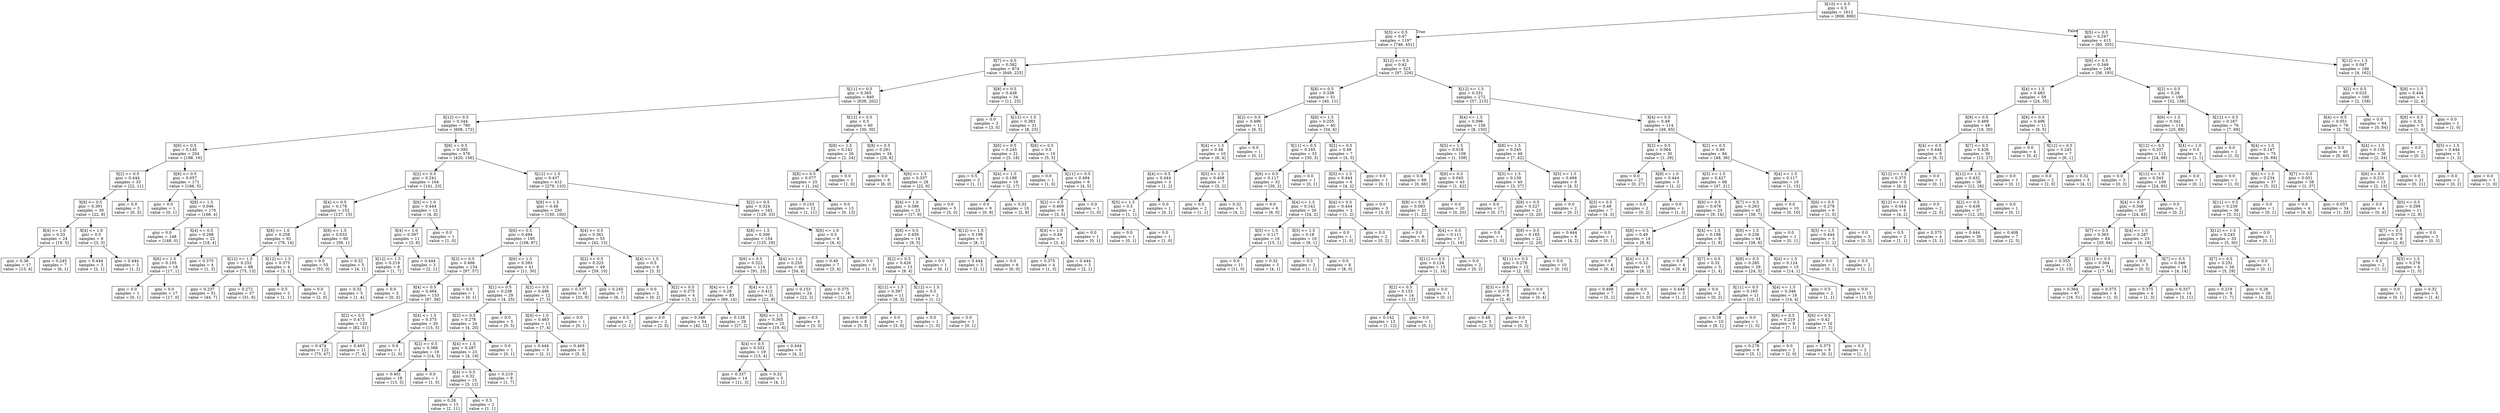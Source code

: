 digraph Tree {
node [shape=box] ;
0 [label="X[10] <= 0.5\ngini = 0.5\nsamples = 1612\nvalue = [806, 806]"] ;
1 [label="X[5] <= 0.5\ngini = 0.47\nsamples = 1197\nvalue = [746, 451]"] ;
0 -> 1 [labeldistance=2.5, labelangle=45, headlabel="True"] ;
2 [label="X[7] <= 0.5\ngini = 0.382\nsamples = 874\nvalue = [649, 225]"] ;
1 -> 2 ;
3 [label="X[11] <= 0.5\ngini = 0.365\nsamples = 840\nvalue = [638, 202]"] ;
2 -> 3 ;
4 [label="X[12] <= 0.5\ngini = 0.344\nsamples = 780\nvalue = [608, 172]"] ;
3 -> 4 ;
5 [label="X[6] <= 0.5\ngini = 0.145\nsamples = 204\nvalue = [188, 16]"] ;
4 -> 5 ;
6 [label="X[2] <= 0.5\ngini = 0.444\nsamples = 33\nvalue = [22, 11]"] ;
5 -> 6 ;
7 [label="X[8] <= 0.5\ngini = 0.391\nsamples = 30\nvalue = [22, 8]"] ;
6 -> 7 ;
8 [label="X[4] <= 1.0\ngini = 0.33\nsamples = 24\nvalue = [19, 5]"] ;
7 -> 8 ;
9 [label="gini = 0.36\nsamples = 17\nvalue = [13, 4]"] ;
8 -> 9 ;
10 [label="gini = 0.245\nsamples = 7\nvalue = [6, 1]"] ;
8 -> 10 ;
11 [label="X[4] <= 1.0\ngini = 0.5\nsamples = 6\nvalue = [3, 3]"] ;
7 -> 11 ;
12 [label="gini = 0.444\nsamples = 3\nvalue = [2, 1]"] ;
11 -> 12 ;
13 [label="gini = 0.444\nsamples = 3\nvalue = [1, 2]"] ;
11 -> 13 ;
14 [label="gini = 0.0\nsamples = 3\nvalue = [0, 3]"] ;
6 -> 14 ;
15 [label="X[8] <= 0.5\ngini = 0.057\nsamples = 171\nvalue = [166, 5]"] ;
5 -> 15 ;
16 [label="gini = 0.0\nsamples = 1\nvalue = [0, 1]"] ;
15 -> 16 ;
17 [label="X[8] <= 1.5\ngini = 0.046\nsamples = 170\nvalue = [166, 4]"] ;
15 -> 17 ;
18 [label="gini = 0.0\nsamples = 148\nvalue = [148, 0]"] ;
17 -> 18 ;
19 [label="X[4] <= 0.5\ngini = 0.298\nsamples = 22\nvalue = [18, 4]"] ;
17 -> 19 ;
20 [label="X[6] <= 1.5\ngini = 0.105\nsamples = 18\nvalue = [17, 1]"] ;
19 -> 20 ;
21 [label="gini = 0.0\nsamples = 1\nvalue = [0, 1]"] ;
20 -> 21 ;
22 [label="gini = 0.0\nsamples = 17\nvalue = [17, 0]"] ;
20 -> 22 ;
23 [label="gini = 0.375\nsamples = 4\nvalue = [1, 3]"] ;
19 -> 23 ;
24 [label="X[8] <= 0.5\ngini = 0.395\nsamples = 576\nvalue = [420, 156]"] ;
4 -> 24 ;
25 [label="X[2] <= 0.5\ngini = 0.241\nsamples = 164\nvalue = [141, 23]"] ;
24 -> 25 ;
26 [label="X[4] <= 0.5\ngini = 0.178\nsamples = 152\nvalue = [137, 15]"] ;
25 -> 26 ;
27 [label="X[6] <= 1.0\ngini = 0.258\nsamples = 92\nvalue = [78, 14]"] ;
26 -> 27 ;
28 [label="X[12] <= 1.5\ngini = 0.252\nsamples = 88\nvalue = [75, 13]"] ;
27 -> 28 ;
29 [label="gini = 0.237\nsamples = 51\nvalue = [44, 7]"] ;
28 -> 29 ;
30 [label="gini = 0.272\nsamples = 37\nvalue = [31, 6]"] ;
28 -> 30 ;
31 [label="X[12] <= 1.5\ngini = 0.375\nsamples = 4\nvalue = [3, 1]"] ;
27 -> 31 ;
32 [label="gini = 0.5\nsamples = 2\nvalue = [1, 1]"] ;
31 -> 32 ;
33 [label="gini = 0.0\nsamples = 2\nvalue = [2, 0]"] ;
31 -> 33 ;
34 [label="X[6] <= 1.5\ngini = 0.033\nsamples = 60\nvalue = [59, 1]"] ;
26 -> 34 ;
35 [label="gini = 0.0\nsamples = 55\nvalue = [55, 0]"] ;
34 -> 35 ;
36 [label="gini = 0.32\nsamples = 5\nvalue = [4, 1]"] ;
34 -> 36 ;
37 [label="X[6] <= 1.0\ngini = 0.444\nsamples = 12\nvalue = [4, 8]"] ;
25 -> 37 ;
38 [label="X[4] <= 1.0\ngini = 0.397\nsamples = 11\nvalue = [3, 8]"] ;
37 -> 38 ;
39 [label="X[12] <= 1.5\ngini = 0.219\nsamples = 8\nvalue = [1, 7]"] ;
38 -> 39 ;
40 [label="gini = 0.32\nsamples = 5\nvalue = [1, 4]"] ;
39 -> 40 ;
41 [label="gini = 0.0\nsamples = 3\nvalue = [0, 3]"] ;
39 -> 41 ;
42 [label="gini = 0.444\nsamples = 3\nvalue = [2, 1]"] ;
38 -> 42 ;
43 [label="gini = 0.0\nsamples = 1\nvalue = [1, 0]"] ;
37 -> 43 ;
44 [label="X[12] <= 1.5\ngini = 0.437\nsamples = 412\nvalue = [279, 133]"] ;
24 -> 44 ;
45 [label="X[8] <= 1.5\ngini = 0.48\nsamples = 250\nvalue = [150, 100]"] ;
44 -> 45 ;
46 [label="X[6] <= 0.5\ngini = 0.494\nsamples = 195\nvalue = [108, 87]"] ;
45 -> 46 ;
47 [label="X[3] <= 0.5\ngini = 0.466\nsamples = 154\nvalue = [97, 57]"] ;
46 -> 47 ;
48 [label="X[4] <= 0.5\ngini = 0.464\nsamples = 153\nvalue = [97, 56]"] ;
47 -> 48 ;
49 [label="X[2] <= 0.5\ngini = 0.473\nsamples = 133\nvalue = [82, 51]"] ;
48 -> 49 ;
50 [label="gini = 0.474\nsamples = 122\nvalue = [75, 47]"] ;
49 -> 50 ;
51 [label="gini = 0.463\nsamples = 11\nvalue = [7, 4]"] ;
49 -> 51 ;
52 [label="X[4] <= 1.5\ngini = 0.375\nsamples = 20\nvalue = [15, 5]"] ;
48 -> 52 ;
53 [label="gini = 0.0\nsamples = 1\nvalue = [1, 0]"] ;
52 -> 53 ;
54 [label="X[2] <= 0.5\ngini = 0.388\nsamples = 19\nvalue = [14, 5]"] ;
52 -> 54 ;
55 [label="gini = 0.401\nsamples = 18\nvalue = [13, 5]"] ;
54 -> 55 ;
56 [label="gini = 0.0\nsamples = 1\nvalue = [1, 0]"] ;
54 -> 56 ;
57 [label="gini = 0.0\nsamples = 1\nvalue = [0, 1]"] ;
47 -> 57 ;
58 [label="X[6] <= 1.5\ngini = 0.393\nsamples = 41\nvalue = [11, 30]"] ;
46 -> 58 ;
59 [label="X[1] <= 0.5\ngini = 0.238\nsamples = 29\nvalue = [4, 25]"] ;
58 -> 59 ;
60 [label="X[2] <= 0.5\ngini = 0.278\nsamples = 24\nvalue = [4, 20]"] ;
59 -> 60 ;
61 [label="X[4] <= 1.5\ngini = 0.287\nsamples = 23\nvalue = [4, 19]"] ;
60 -> 61 ;
62 [label="X[4] <= 0.5\ngini = 0.32\nsamples = 15\nvalue = [3, 12]"] ;
61 -> 62 ;
63 [label="gini = 0.26\nsamples = 13\nvalue = [2, 11]"] ;
62 -> 63 ;
64 [label="gini = 0.5\nsamples = 2\nvalue = [1, 1]"] ;
62 -> 64 ;
65 [label="gini = 0.219\nsamples = 8\nvalue = [1, 7]"] ;
61 -> 65 ;
66 [label="gini = 0.0\nsamples = 1\nvalue = [0, 1]"] ;
60 -> 66 ;
67 [label="gini = 0.0\nsamples = 5\nvalue = [0, 5]"] ;
59 -> 67 ;
68 [label="X[2] <= 0.5\ngini = 0.486\nsamples = 12\nvalue = [7, 5]"] ;
58 -> 68 ;
69 [label="X[4] <= 1.0\ngini = 0.463\nsamples = 11\nvalue = [7, 4]"] ;
68 -> 69 ;
70 [label="gini = 0.444\nsamples = 3\nvalue = [2, 1]"] ;
69 -> 70 ;
71 [label="gini = 0.469\nsamples = 8\nvalue = [5, 3]"] ;
69 -> 71 ;
72 [label="gini = 0.0\nsamples = 1\nvalue = [0, 1]"] ;
68 -> 72 ;
73 [label="X[4] <= 0.5\ngini = 0.361\nsamples = 55\nvalue = [42, 13]"] ;
45 -> 73 ;
74 [label="X[2] <= 0.5\ngini = 0.325\nsamples = 49\nvalue = [39, 10]"] ;
73 -> 74 ;
75 [label="gini = 0.337\nsamples = 42\nvalue = [33, 9]"] ;
74 -> 75 ;
76 [label="gini = 0.245\nsamples = 7\nvalue = [6, 1]"] ;
74 -> 76 ;
77 [label="X[4] <= 1.5\ngini = 0.5\nsamples = 6\nvalue = [3, 3]"] ;
73 -> 77 ;
78 [label="gini = 0.0\nsamples = 2\nvalue = [0, 2]"] ;
77 -> 78 ;
79 [label="X[2] <= 0.5\ngini = 0.375\nsamples = 4\nvalue = [3, 1]"] ;
77 -> 79 ;
80 [label="gini = 0.5\nsamples = 2\nvalue = [1, 1]"] ;
79 -> 80 ;
81 [label="gini = 0.0\nsamples = 2\nvalue = [2, 0]"] ;
79 -> 81 ;
82 [label="X[2] <= 0.5\ngini = 0.324\nsamples = 162\nvalue = [129, 33]"] ;
44 -> 82 ;
83 [label="X[8] <= 1.5\ngini = 0.306\nsamples = 154\nvalue = [125, 29]"] ;
82 -> 83 ;
84 [label="X[6] <= 0.5\ngini = 0.322\nsamples = 114\nvalue = [91, 23]"] ;
83 -> 84 ;
85 [label="X[4] <= 1.0\ngini = 0.28\nsamples = 83\nvalue = [69, 14]"] ;
84 -> 85 ;
86 [label="gini = 0.346\nsamples = 54\nvalue = [42, 12]"] ;
85 -> 86 ;
87 [label="gini = 0.128\nsamples = 29\nvalue = [27, 2]"] ;
85 -> 87 ;
88 [label="X[4] <= 1.5\ngini = 0.412\nsamples = 31\nvalue = [22, 9]"] ;
84 -> 88 ;
89 [label="X[6] <= 1.5\ngini = 0.365\nsamples = 25\nvalue = [19, 6]"] ;
88 -> 89 ;
90 [label="X[4] <= 0.5\ngini = 0.332\nsamples = 19\nvalue = [15, 4]"] ;
89 -> 90 ;
91 [label="gini = 0.337\nsamples = 14\nvalue = [11, 3]"] ;
90 -> 91 ;
92 [label="gini = 0.32\nsamples = 5\nvalue = [4, 1]"] ;
90 -> 92 ;
93 [label="gini = 0.444\nsamples = 6\nvalue = [4, 2]"] ;
89 -> 93 ;
94 [label="gini = 0.5\nsamples = 6\nvalue = [3, 3]"] ;
88 -> 94 ;
95 [label="X[4] <= 1.0\ngini = 0.255\nsamples = 40\nvalue = [34, 6]"] ;
83 -> 95 ;
96 [label="gini = 0.153\nsamples = 24\nvalue = [22, 2]"] ;
95 -> 96 ;
97 [label="gini = 0.375\nsamples = 16\nvalue = [12, 4]"] ;
95 -> 97 ;
98 [label="X[6] <= 1.0\ngini = 0.5\nsamples = 8\nvalue = [4, 4]"] ;
82 -> 98 ;
99 [label="gini = 0.49\nsamples = 7\nvalue = [3, 4]"] ;
98 -> 99 ;
100 [label="gini = 0.0\nsamples = 1\nvalue = [1, 0]"] ;
98 -> 100 ;
101 [label="X[12] <= 0.5\ngini = 0.5\nsamples = 60\nvalue = [30, 30]"] ;
3 -> 101 ;
102 [label="X[8] <= 1.5\ngini = 0.142\nsamples = 26\nvalue = [2, 24]"] ;
101 -> 102 ;
103 [label="X[8] <= 0.5\ngini = 0.077\nsamples = 25\nvalue = [1, 24]"] ;
102 -> 103 ;
104 [label="gini = 0.153\nsamples = 12\nvalue = [1, 11]"] ;
103 -> 104 ;
105 [label="gini = 0.0\nsamples = 13\nvalue = [0, 13]"] ;
103 -> 105 ;
106 [label="gini = 0.0\nsamples = 1\nvalue = [1, 0]"] ;
102 -> 106 ;
107 [label="X[8] <= 0.5\ngini = 0.291\nsamples = 34\nvalue = [28, 6]"] ;
101 -> 107 ;
108 [label="gini = 0.0\nsamples = 6\nvalue = [6, 0]"] ;
107 -> 108 ;
109 [label="X[6] <= 1.5\ngini = 0.337\nsamples = 28\nvalue = [22, 6]"] ;
107 -> 109 ;
110 [label="X[4] <= 1.0\ngini = 0.386\nsamples = 23\nvalue = [17, 6]"] ;
109 -> 110 ;
111 [label="X[6] <= 0.5\ngini = 0.459\nsamples = 14\nvalue = [9, 5]"] ;
110 -> 111 ;
112 [label="X[2] <= 0.5\ngini = 0.426\nsamples = 13\nvalue = [9, 4]"] ;
111 -> 112 ;
113 [label="X[12] <= 1.5\ngini = 0.397\nsamples = 11\nvalue = [8, 3]"] ;
112 -> 113 ;
114 [label="gini = 0.469\nsamples = 8\nvalue = [5, 3]"] ;
113 -> 114 ;
115 [label="gini = 0.0\nsamples = 3\nvalue = [3, 0]"] ;
113 -> 115 ;
116 [label="X[12] <= 1.5\ngini = 0.5\nsamples = 2\nvalue = [1, 1]"] ;
112 -> 116 ;
117 [label="gini = 0.0\nsamples = 1\nvalue = [1, 0]"] ;
116 -> 117 ;
118 [label="gini = 0.0\nsamples = 1\nvalue = [0, 1]"] ;
116 -> 118 ;
119 [label="gini = 0.0\nsamples = 1\nvalue = [0, 1]"] ;
111 -> 119 ;
120 [label="X[12] <= 1.5\ngini = 0.198\nsamples = 9\nvalue = [8, 1]"] ;
110 -> 120 ;
121 [label="gini = 0.444\nsamples = 3\nvalue = [2, 1]"] ;
120 -> 121 ;
122 [label="gini = 0.0\nsamples = 6\nvalue = [6, 0]"] ;
120 -> 122 ;
123 [label="gini = 0.0\nsamples = 5\nvalue = [5, 0]"] ;
109 -> 123 ;
124 [label="X[8] <= 0.5\ngini = 0.438\nsamples = 34\nvalue = [11, 23]"] ;
2 -> 124 ;
125 [label="gini = 0.0\nsamples = 3\nvalue = [3, 0]"] ;
124 -> 125 ;
126 [label="X[12] <= 1.5\ngini = 0.383\nsamples = 31\nvalue = [8, 23]"] ;
124 -> 126 ;
127 [label="X[6] <= 0.5\ngini = 0.245\nsamples = 21\nvalue = [3, 18]"] ;
126 -> 127 ;
128 [label="gini = 0.5\nsamples = 2\nvalue = [1, 1]"] ;
127 -> 128 ;
129 [label="X[4] <= 1.5\ngini = 0.188\nsamples = 19\nvalue = [2, 17]"] ;
127 -> 129 ;
130 [label="gini = 0.0\nsamples = 9\nvalue = [0, 9]"] ;
129 -> 130 ;
131 [label="gini = 0.32\nsamples = 10\nvalue = [2, 8]"] ;
129 -> 131 ;
132 [label="X[6] <= 0.5\ngini = 0.5\nsamples = 10\nvalue = [5, 5]"] ;
126 -> 132 ;
133 [label="gini = 0.0\nsamples = 1\nvalue = [1, 0]"] ;
132 -> 133 ;
134 [label="X[11] <= 0.5\ngini = 0.494\nsamples = 9\nvalue = [4, 5]"] ;
132 -> 134 ;
135 [label="X[2] <= 0.5\ngini = 0.469\nsamples = 8\nvalue = [3, 5]"] ;
134 -> 135 ;
136 [label="X[4] <= 1.0\ngini = 0.49\nsamples = 7\nvalue = [3, 4]"] ;
135 -> 136 ;
137 [label="gini = 0.375\nsamples = 4\nvalue = [1, 3]"] ;
136 -> 137 ;
138 [label="gini = 0.444\nsamples = 3\nvalue = [2, 1]"] ;
136 -> 138 ;
139 [label="gini = 0.0\nsamples = 1\nvalue = [0, 1]"] ;
135 -> 139 ;
140 [label="gini = 0.0\nsamples = 1\nvalue = [1, 0]"] ;
134 -> 140 ;
141 [label="X[12] <= 0.5\ngini = 0.42\nsamples = 323\nvalue = [97, 226]"] ;
1 -> 141 ;
142 [label="X[8] <= 0.5\ngini = 0.338\nsamples = 51\nvalue = [40, 11]"] ;
141 -> 142 ;
143 [label="X[2] <= 0.5\ngini = 0.496\nsamples = 11\nvalue = [6, 5]"] ;
142 -> 143 ;
144 [label="X[4] <= 1.5\ngini = 0.48\nsamples = 10\nvalue = [6, 4]"] ;
143 -> 144 ;
145 [label="X[4] <= 0.5\ngini = 0.444\nsamples = 3\nvalue = [1, 2]"] ;
144 -> 145 ;
146 [label="X[5] <= 1.5\ngini = 0.5\nsamples = 2\nvalue = [1, 1]"] ;
145 -> 146 ;
147 [label="gini = 0.0\nsamples = 1\nvalue = [0, 1]"] ;
146 -> 147 ;
148 [label="gini = 0.0\nsamples = 1\nvalue = [1, 0]"] ;
146 -> 148 ;
149 [label="gini = 0.0\nsamples = 1\nvalue = [0, 1]"] ;
145 -> 149 ;
150 [label="X[5] <= 1.5\ngini = 0.408\nsamples = 7\nvalue = [5, 2]"] ;
144 -> 150 ;
151 [label="gini = 0.5\nsamples = 2\nvalue = [1, 1]"] ;
150 -> 151 ;
152 [label="gini = 0.32\nsamples = 5\nvalue = [4, 1]"] ;
150 -> 152 ;
153 [label="gini = 0.0\nsamples = 1\nvalue = [0, 1]"] ;
143 -> 153 ;
154 [label="X[8] <= 1.5\ngini = 0.255\nsamples = 40\nvalue = [34, 6]"] ;
142 -> 154 ;
155 [label="X[11] <= 0.5\ngini = 0.165\nsamples = 33\nvalue = [30, 3]"] ;
154 -> 155 ;
156 [label="X[6] <= 0.5\ngini = 0.117\nsamples = 32\nvalue = [30, 2]"] ;
155 -> 156 ;
157 [label="gini = 0.0\nsamples = 6\nvalue = [6, 0]"] ;
156 -> 157 ;
158 [label="X[4] <= 1.5\ngini = 0.142\nsamples = 26\nvalue = [24, 2]"] ;
156 -> 158 ;
159 [label="X[5] <= 1.5\ngini = 0.117\nsamples = 16\nvalue = [15, 1]"] ;
158 -> 159 ;
160 [label="gini = 0.0\nsamples = 11\nvalue = [11, 0]"] ;
159 -> 160 ;
161 [label="gini = 0.32\nsamples = 5\nvalue = [4, 1]"] ;
159 -> 161 ;
162 [label="X[5] <= 1.5\ngini = 0.18\nsamples = 10\nvalue = [9, 1]"] ;
158 -> 162 ;
163 [label="gini = 0.5\nsamples = 2\nvalue = [1, 1]"] ;
162 -> 163 ;
164 [label="gini = 0.0\nsamples = 8\nvalue = [8, 0]"] ;
162 -> 164 ;
165 [label="gini = 0.0\nsamples = 1\nvalue = [0, 1]"] ;
155 -> 165 ;
166 [label="X[2] <= 0.5\ngini = 0.49\nsamples = 7\nvalue = [4, 3]"] ;
154 -> 166 ;
167 [label="X[5] <= 1.5\ngini = 0.444\nsamples = 6\nvalue = [4, 2]"] ;
166 -> 167 ;
168 [label="X[4] <= 0.5\ngini = 0.444\nsamples = 3\nvalue = [1, 2]"] ;
167 -> 168 ;
169 [label="gini = 0.0\nsamples = 1\nvalue = [1, 0]"] ;
168 -> 169 ;
170 [label="gini = 0.0\nsamples = 2\nvalue = [0, 2]"] ;
168 -> 170 ;
171 [label="gini = 0.0\nsamples = 3\nvalue = [3, 0]"] ;
167 -> 171 ;
172 [label="gini = 0.0\nsamples = 1\nvalue = [0, 1]"] ;
166 -> 172 ;
173 [label="X[12] <= 1.5\ngini = 0.331\nsamples = 272\nvalue = [57, 215]"] ;
141 -> 173 ;
174 [label="X[4] <= 1.5\ngini = 0.096\nsamples = 158\nvalue = [8, 150]"] ;
173 -> 174 ;
175 [label="X[5] <= 1.5\ngini = 0.018\nsamples = 109\nvalue = [1, 108]"] ;
174 -> 175 ;
176 [label="gini = 0.0\nsamples = 66\nvalue = [0, 66]"] ;
175 -> 176 ;
177 [label="X[6] <= 0.5\ngini = 0.045\nsamples = 43\nvalue = [1, 42]"] ;
175 -> 177 ;
178 [label="X[8] <= 0.5\ngini = 0.083\nsamples = 23\nvalue = [1, 22]"] ;
177 -> 178 ;
179 [label="gini = 0.0\nsamples = 6\nvalue = [0, 6]"] ;
178 -> 179 ;
180 [label="X[4] <= 0.5\ngini = 0.111\nsamples = 17\nvalue = [1, 16]"] ;
178 -> 180 ;
181 [label="X[11] <= 0.5\ngini = 0.124\nsamples = 15\nvalue = [1, 14]"] ;
180 -> 181 ;
182 [label="X[2] <= 0.5\ngini = 0.133\nsamples = 14\nvalue = [1, 13]"] ;
181 -> 182 ;
183 [label="gini = 0.142\nsamples = 13\nvalue = [1, 12]"] ;
182 -> 183 ;
184 [label="gini = 0.0\nsamples = 1\nvalue = [0, 1]"] ;
182 -> 184 ;
185 [label="gini = 0.0\nsamples = 1\nvalue = [0, 1]"] ;
181 -> 185 ;
186 [label="gini = 0.0\nsamples = 2\nvalue = [0, 2]"] ;
180 -> 186 ;
187 [label="gini = 0.0\nsamples = 20\nvalue = [0, 20]"] ;
177 -> 187 ;
188 [label="X[8] <= 1.5\ngini = 0.245\nsamples = 49\nvalue = [7, 42]"] ;
174 -> 188 ;
189 [label="X[5] <= 1.5\ngini = 0.139\nsamples = 40\nvalue = [3, 37]"] ;
188 -> 189 ;
190 [label="gini = 0.0\nsamples = 17\nvalue = [0, 17]"] ;
189 -> 190 ;
191 [label="X[8] <= 0.5\ngini = 0.227\nsamples = 23\nvalue = [3, 20]"] ;
189 -> 191 ;
192 [label="gini = 0.0\nsamples = 1\nvalue = [1, 0]"] ;
191 -> 192 ;
193 [label="X[6] <= 0.5\ngini = 0.165\nsamples = 22\nvalue = [2, 20]"] ;
191 -> 193 ;
194 [label="X[11] <= 0.5\ngini = 0.278\nsamples = 12\nvalue = [2, 10]"] ;
193 -> 194 ;
195 [label="X[3] <= 0.5\ngini = 0.375\nsamples = 8\nvalue = [2, 6]"] ;
194 -> 195 ;
196 [label="gini = 0.48\nsamples = 5\nvalue = [2, 3]"] ;
195 -> 196 ;
197 [label="gini = 0.0\nsamples = 3\nvalue = [0, 3]"] ;
195 -> 197 ;
198 [label="gini = 0.0\nsamples = 4\nvalue = [0, 4]"] ;
194 -> 198 ;
199 [label="gini = 0.0\nsamples = 10\nvalue = [0, 10]"] ;
193 -> 199 ;
200 [label="X[5] <= 1.5\ngini = 0.494\nsamples = 9\nvalue = [4, 5]"] ;
188 -> 200 ;
201 [label="gini = 0.0\nsamples = 2\nvalue = [0, 2]"] ;
200 -> 201 ;
202 [label="X[3] <= 0.5\ngini = 0.49\nsamples = 7\nvalue = [4, 3]"] ;
200 -> 202 ;
203 [label="gini = 0.444\nsamples = 6\nvalue = [4, 2]"] ;
202 -> 203 ;
204 [label="gini = 0.0\nsamples = 1\nvalue = [0, 1]"] ;
202 -> 204 ;
205 [label="X[4] <= 0.5\ngini = 0.49\nsamples = 114\nvalue = [49, 65]"] ;
173 -> 205 ;
206 [label="X[2] <= 0.5\ngini = 0.064\nsamples = 30\nvalue = [1, 29]"] ;
205 -> 206 ;
207 [label="gini = 0.0\nsamples = 27\nvalue = [0, 27]"] ;
206 -> 207 ;
208 [label="X[8] <= 1.0\ngini = 0.444\nsamples = 3\nvalue = [1, 2]"] ;
206 -> 208 ;
209 [label="gini = 0.0\nsamples = 2\nvalue = [0, 2]"] ;
208 -> 209 ;
210 [label="gini = 0.0\nsamples = 1\nvalue = [1, 0]"] ;
208 -> 210 ;
211 [label="X[2] <= 0.5\ngini = 0.49\nsamples = 84\nvalue = [48, 36]"] ;
205 -> 211 ;
212 [label="X[5] <= 1.5\ngini = 0.427\nsamples = 68\nvalue = [47, 21]"] ;
211 -> 212 ;
213 [label="X[6] <= 0.5\ngini = 0.476\nsamples = 23\nvalue = [9, 14]"] ;
212 -> 213 ;
214 [label="X[8] <= 0.5\ngini = 0.49\nsamples = 14\nvalue = [8, 6]"] ;
213 -> 214 ;
215 [label="gini = 0.0\nsamples = 4\nvalue = [0, 4]"] ;
214 -> 215 ;
216 [label="X[4] <= 1.5\ngini = 0.32\nsamples = 10\nvalue = [8, 2]"] ;
214 -> 216 ;
217 [label="gini = 0.408\nsamples = 7\nvalue = [5, 2]"] ;
216 -> 217 ;
218 [label="gini = 0.0\nsamples = 3\nvalue = [3, 0]"] ;
216 -> 218 ;
219 [label="X[4] <= 1.5\ngini = 0.198\nsamples = 9\nvalue = [1, 8]"] ;
213 -> 219 ;
220 [label="gini = 0.0\nsamples = 4\nvalue = [0, 4]"] ;
219 -> 220 ;
221 [label="X[7] <= 0.5\ngini = 0.32\nsamples = 5\nvalue = [1, 4]"] ;
219 -> 221 ;
222 [label="gini = 0.444\nsamples = 3\nvalue = [1, 2]"] ;
221 -> 222 ;
223 [label="gini = 0.0\nsamples = 2\nvalue = [0, 2]"] ;
221 -> 223 ;
224 [label="X[7] <= 0.5\ngini = 0.263\nsamples = 45\nvalue = [38, 7]"] ;
212 -> 224 ;
225 [label="X[6] <= 1.5\ngini = 0.236\nsamples = 44\nvalue = [38, 6]"] ;
224 -> 225 ;
226 [label="X[8] <= 0.5\ngini = 0.285\nsamples = 29\nvalue = [24, 5]"] ;
225 -> 226 ;
227 [label="X[11] <= 0.5\ngini = 0.165\nsamples = 11\nvalue = [10, 1]"] ;
226 -> 227 ;
228 [label="gini = 0.18\nsamples = 10\nvalue = [9, 1]"] ;
227 -> 228 ;
229 [label="gini = 0.0\nsamples = 1\nvalue = [1, 0]"] ;
227 -> 229 ;
230 [label="X[4] <= 1.5\ngini = 0.346\nsamples = 18\nvalue = [14, 4]"] ;
226 -> 230 ;
231 [label="X[6] <= 0.5\ngini = 0.219\nsamples = 8\nvalue = [7, 1]"] ;
230 -> 231 ;
232 [label="gini = 0.278\nsamples = 6\nvalue = [5, 1]"] ;
231 -> 232 ;
233 [label="gini = 0.0\nsamples = 2\nvalue = [2, 0]"] ;
231 -> 233 ;
234 [label="X[6] <= 0.5\ngini = 0.42\nsamples = 10\nvalue = [7, 3]"] ;
230 -> 234 ;
235 [label="gini = 0.375\nsamples = 8\nvalue = [6, 2]"] ;
234 -> 235 ;
236 [label="gini = 0.5\nsamples = 2\nvalue = [1, 1]"] ;
234 -> 236 ;
237 [label="X[4] <= 1.5\ngini = 0.124\nsamples = 15\nvalue = [14, 1]"] ;
225 -> 237 ;
238 [label="gini = 0.5\nsamples = 2\nvalue = [1, 1]"] ;
237 -> 238 ;
239 [label="gini = 0.0\nsamples = 13\nvalue = [13, 0]"] ;
237 -> 239 ;
240 [label="gini = 0.0\nsamples = 1\nvalue = [0, 1]"] ;
224 -> 240 ;
241 [label="X[4] <= 1.5\ngini = 0.117\nsamples = 16\nvalue = [1, 15]"] ;
211 -> 241 ;
242 [label="gini = 0.0\nsamples = 10\nvalue = [0, 10]"] ;
241 -> 242 ;
243 [label="X[6] <= 0.5\ngini = 0.278\nsamples = 6\nvalue = [1, 5]"] ;
241 -> 243 ;
244 [label="X[5] <= 1.5\ngini = 0.444\nsamples = 3\nvalue = [1, 2]"] ;
243 -> 244 ;
245 [label="gini = 0.0\nsamples = 1\nvalue = [0, 1]"] ;
244 -> 245 ;
246 [label="gini = 0.5\nsamples = 2\nvalue = [1, 1]"] ;
244 -> 246 ;
247 [label="gini = 0.0\nsamples = 3\nvalue = [0, 3]"] ;
243 -> 247 ;
248 [label="X[5] <= 0.5\ngini = 0.247\nsamples = 415\nvalue = [60, 355]"] ;
0 -> 248 [labeldistance=2.5, labelangle=-45, headlabel="False"] ;
249 [label="X[6] <= 0.5\ngini = 0.349\nsamples = 249\nvalue = [56, 193]"] ;
248 -> 249 ;
250 [label="X[4] <= 1.5\ngini = 0.483\nsamples = 59\nvalue = [24, 35]"] ;
249 -> 250 ;
251 [label="X[8] <= 0.5\ngini = 0.469\nsamples = 48\nvalue = [18, 30]"] ;
250 -> 251 ;
252 [label="X[4] <= 0.5\ngini = 0.444\nsamples = 9\nvalue = [6, 3]"] ;
251 -> 252 ;
253 [label="X[12] <= 1.5\ngini = 0.375\nsamples = 8\nvalue = [6, 2]"] ;
252 -> 253 ;
254 [label="X[12] <= 0.5\ngini = 0.444\nsamples = 6\nvalue = [4, 2]"] ;
253 -> 254 ;
255 [label="gini = 0.5\nsamples = 2\nvalue = [1, 1]"] ;
254 -> 255 ;
256 [label="gini = 0.375\nsamples = 4\nvalue = [3, 1]"] ;
254 -> 256 ;
257 [label="gini = 0.0\nsamples = 2\nvalue = [2, 0]"] ;
253 -> 257 ;
258 [label="gini = 0.0\nsamples = 1\nvalue = [0, 1]"] ;
252 -> 258 ;
259 [label="X[7] <= 0.5\ngini = 0.426\nsamples = 39\nvalue = [12, 27]"] ;
251 -> 259 ;
260 [label="X[12] <= 1.5\ngini = 0.432\nsamples = 38\nvalue = [12, 26]"] ;
259 -> 260 ;
261 [label="X[2] <= 0.5\ngini = 0.438\nsamples = 37\nvalue = [12, 25]"] ;
260 -> 261 ;
262 [label="gini = 0.444\nsamples = 30\nvalue = [10, 20]"] ;
261 -> 262 ;
263 [label="gini = 0.408\nsamples = 7\nvalue = [2, 5]"] ;
261 -> 263 ;
264 [label="gini = 0.0\nsamples = 1\nvalue = [0, 1]"] ;
260 -> 264 ;
265 [label="gini = 0.0\nsamples = 1\nvalue = [0, 1]"] ;
259 -> 265 ;
266 [label="X[8] <= 0.5\ngini = 0.496\nsamples = 11\nvalue = [6, 5]"] ;
250 -> 266 ;
267 [label="gini = 0.0\nsamples = 4\nvalue = [0, 4]"] ;
266 -> 267 ;
268 [label="X[12] <= 0.5\ngini = 0.245\nsamples = 7\nvalue = [6, 1]"] ;
266 -> 268 ;
269 [label="gini = 0.0\nsamples = 2\nvalue = [2, 0]"] ;
268 -> 269 ;
270 [label="gini = 0.32\nsamples = 5\nvalue = [4, 1]"] ;
268 -> 270 ;
271 [label="X[2] <= 0.5\ngini = 0.28\nsamples = 190\nvalue = [32, 158]"] ;
249 -> 271 ;
272 [label="X[6] <= 1.5\ngini = 0.342\nsamples = 114\nvalue = [25, 89]"] ;
271 -> 272 ;
273 [label="X[12] <= 0.5\ngini = 0.337\nsamples = 112\nvalue = [24, 88]"] ;
272 -> 273 ;
274 [label="gini = 0.0\nsamples = 3\nvalue = [0, 3]"] ;
273 -> 274 ;
275 [label="X[12] <= 1.5\ngini = 0.343\nsamples = 109\nvalue = [24, 85]"] ;
273 -> 275 ;
276 [label="X[4] <= 0.5\ngini = 0.348\nsamples = 107\nvalue = [24, 83]"] ;
275 -> 276 ;
277 [label="X[7] <= 0.5\ngini = 0.363\nsamples = 84\nvalue = [20, 64]"] ;
276 -> 277 ;
278 [label="gini = 0.355\nsamples = 13\nvalue = [3, 10]"] ;
277 -> 278 ;
279 [label="X[11] <= 0.5\ngini = 0.364\nsamples = 71\nvalue = [17, 54]"] ;
277 -> 279 ;
280 [label="gini = 0.364\nsamples = 67\nvalue = [16, 51]"] ;
279 -> 280 ;
281 [label="gini = 0.375\nsamples = 4\nvalue = [1, 3]"] ;
279 -> 281 ;
282 [label="X[4] <= 1.5\ngini = 0.287\nsamples = 23\nvalue = [4, 19]"] ;
276 -> 282 ;
283 [label="gini = 0.0\nsamples = 5\nvalue = [0, 5]"] ;
282 -> 283 ;
284 [label="X[7] <= 0.5\ngini = 0.346\nsamples = 18\nvalue = [4, 14]"] ;
282 -> 284 ;
285 [label="gini = 0.375\nsamples = 4\nvalue = [1, 3]"] ;
284 -> 285 ;
286 [label="gini = 0.337\nsamples = 14\nvalue = [3, 11]"] ;
284 -> 286 ;
287 [label="gini = 0.0\nsamples = 2\nvalue = [0, 2]"] ;
275 -> 287 ;
288 [label="X[4] <= 1.0\ngini = 0.5\nsamples = 2\nvalue = [1, 1]"] ;
272 -> 288 ;
289 [label="gini = 0.0\nsamples = 1\nvalue = [0, 1]"] ;
288 -> 289 ;
290 [label="gini = 0.0\nsamples = 1\nvalue = [1, 0]"] ;
288 -> 290 ;
291 [label="X[12] <= 0.5\ngini = 0.167\nsamples = 76\nvalue = [7, 69]"] ;
271 -> 291 ;
292 [label="gini = 0.0\nsamples = 1\nvalue = [1, 0]"] ;
291 -> 292 ;
293 [label="X[4] <= 1.0\ngini = 0.147\nsamples = 75\nvalue = [6, 69]"] ;
291 -> 293 ;
294 [label="X[6] <= 1.5\ngini = 0.234\nsamples = 37\nvalue = [5, 32]"] ;
293 -> 294 ;
295 [label="X[11] <= 0.5\ngini = 0.239\nsamples = 36\nvalue = [5, 31]"] ;
294 -> 295 ;
296 [label="X[12] <= 1.5\ngini = 0.245\nsamples = 35\nvalue = [5, 30]"] ;
295 -> 296 ;
297 [label="X[7] <= 0.5\ngini = 0.251\nsamples = 34\nvalue = [5, 29]"] ;
296 -> 297 ;
298 [label="gini = 0.219\nsamples = 8\nvalue = [1, 7]"] ;
297 -> 298 ;
299 [label="gini = 0.26\nsamples = 26\nvalue = [4, 22]"] ;
297 -> 299 ;
300 [label="gini = 0.0\nsamples = 1\nvalue = [0, 1]"] ;
296 -> 300 ;
301 [label="gini = 0.0\nsamples = 1\nvalue = [0, 1]"] ;
295 -> 301 ;
302 [label="gini = 0.0\nsamples = 1\nvalue = [0, 1]"] ;
294 -> 302 ;
303 [label="X[7] <= 0.5\ngini = 0.051\nsamples = 38\nvalue = [1, 37]"] ;
293 -> 303 ;
304 [label="gini = 0.0\nsamples = 4\nvalue = [0, 4]"] ;
303 -> 304 ;
305 [label="gini = 0.057\nsamples = 34\nvalue = [1, 33]"] ;
303 -> 305 ;
306 [label="X[12] <= 1.5\ngini = 0.047\nsamples = 166\nvalue = [4, 162]"] ;
248 -> 306 ;
307 [label="X[2] <= 0.5\ngini = 0.025\nsamples = 160\nvalue = [2, 158]"] ;
306 -> 307 ;
308 [label="X[4] <= 0.5\ngini = 0.051\nsamples = 76\nvalue = [2, 74]"] ;
307 -> 308 ;
309 [label="gini = 0.0\nsamples = 40\nvalue = [0, 40]"] ;
308 -> 309 ;
310 [label="X[4] <= 1.5\ngini = 0.105\nsamples = 36\nvalue = [2, 34]"] ;
308 -> 310 ;
311 [label="X[6] <= 0.5\ngini = 0.231\nsamples = 15\nvalue = [2, 13]"] ;
310 -> 311 ;
312 [label="gini = 0.0\nsamples = 4\nvalue = [0, 4]"] ;
311 -> 312 ;
313 [label="X[0] <= 0.5\ngini = 0.298\nsamples = 11\nvalue = [2, 9]"] ;
311 -> 313 ;
314 [label="X[7] <= 0.5\ngini = 0.375\nsamples = 8\nvalue = [2, 6]"] ;
313 -> 314 ;
315 [label="gini = 0.5\nsamples = 2\nvalue = [1, 1]"] ;
314 -> 315 ;
316 [label="X[5] <= 1.5\ngini = 0.278\nsamples = 6\nvalue = [1, 5]"] ;
314 -> 316 ;
317 [label="gini = 0.0\nsamples = 1\nvalue = [0, 1]"] ;
316 -> 317 ;
318 [label="gini = 0.32\nsamples = 5\nvalue = [1, 4]"] ;
316 -> 318 ;
319 [label="gini = 0.0\nsamples = 3\nvalue = [0, 3]"] ;
313 -> 319 ;
320 [label="gini = 0.0\nsamples = 21\nvalue = [0, 21]"] ;
310 -> 320 ;
321 [label="gini = 0.0\nsamples = 84\nvalue = [0, 84]"] ;
307 -> 321 ;
322 [label="X[8] <= 1.5\ngini = 0.444\nsamples = 6\nvalue = [2, 4]"] ;
306 -> 322 ;
323 [label="X[8] <= 0.5\ngini = 0.32\nsamples = 5\nvalue = [1, 4]"] ;
322 -> 323 ;
324 [label="gini = 0.0\nsamples = 2\nvalue = [0, 2]"] ;
323 -> 324 ;
325 [label="X[5] <= 1.5\ngini = 0.444\nsamples = 3\nvalue = [1, 2]"] ;
323 -> 325 ;
326 [label="gini = 0.0\nsamples = 2\nvalue = [0, 2]"] ;
325 -> 326 ;
327 [label="gini = 0.0\nsamples = 1\nvalue = [1, 0]"] ;
325 -> 327 ;
328 [label="gini = 0.0\nsamples = 1\nvalue = [1, 0]"] ;
322 -> 328 ;
}
